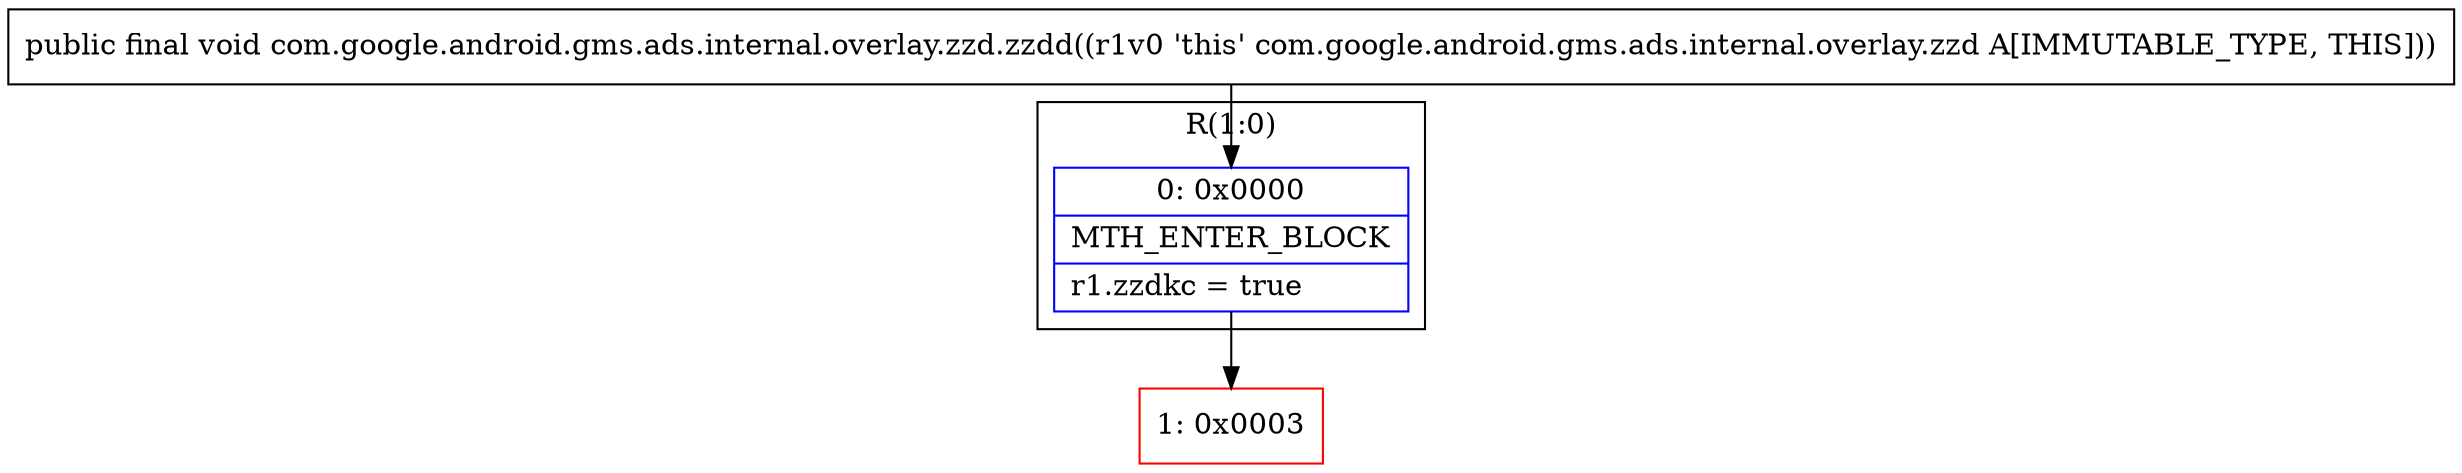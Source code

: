 digraph "CFG forcom.google.android.gms.ads.internal.overlay.zzd.zzdd()V" {
subgraph cluster_Region_824364966 {
label = "R(1:0)";
node [shape=record,color=blue];
Node_0 [shape=record,label="{0\:\ 0x0000|MTH_ENTER_BLOCK\l|r1.zzdkc = true\l}"];
}
Node_1 [shape=record,color=red,label="{1\:\ 0x0003}"];
MethodNode[shape=record,label="{public final void com.google.android.gms.ads.internal.overlay.zzd.zzdd((r1v0 'this' com.google.android.gms.ads.internal.overlay.zzd A[IMMUTABLE_TYPE, THIS])) }"];
MethodNode -> Node_0;
Node_0 -> Node_1;
}

